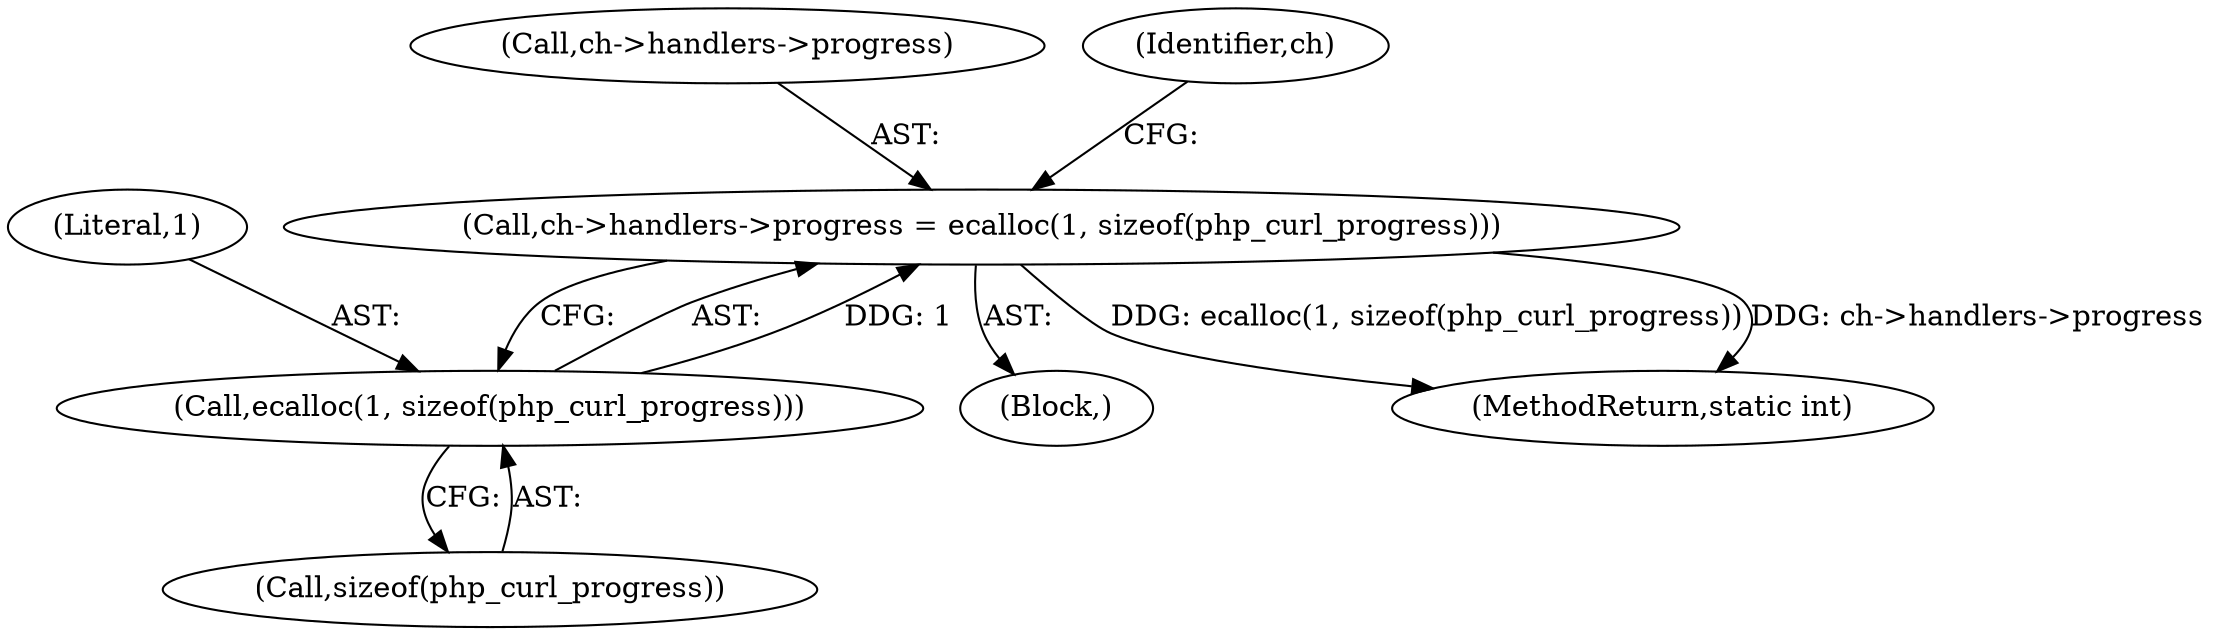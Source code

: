digraph "0_php_124fb22a13fafa3648e4e15b4f207c7096d8155e@API" {
"1001483" [label="(Call,ch->handlers->progress = ecalloc(1, sizeof(php_curl_progress)))"];
"1001489" [label="(Call,ecalloc(1, sizeof(php_curl_progress)))"];
"1001484" [label="(Call,ch->handlers->progress)"];
"1001482" [label="(Block,)"];
"1001528" [label="(Identifier,ch)"];
"1001490" [label="(Literal,1)"];
"1001491" [label="(Call,sizeof(php_curl_progress))"];
"1001483" [label="(Call,ch->handlers->progress = ecalloc(1, sizeof(php_curl_progress)))"];
"1001489" [label="(Call,ecalloc(1, sizeof(php_curl_progress)))"];
"1001927" [label="(MethodReturn,static int)"];
"1001483" -> "1001482"  [label="AST: "];
"1001483" -> "1001489"  [label="CFG: "];
"1001484" -> "1001483"  [label="AST: "];
"1001489" -> "1001483"  [label="AST: "];
"1001528" -> "1001483"  [label="CFG: "];
"1001483" -> "1001927"  [label="DDG: ecalloc(1, sizeof(php_curl_progress))"];
"1001483" -> "1001927"  [label="DDG: ch->handlers->progress"];
"1001489" -> "1001483"  [label="DDG: 1"];
"1001489" -> "1001491"  [label="CFG: "];
"1001490" -> "1001489"  [label="AST: "];
"1001491" -> "1001489"  [label="AST: "];
}
